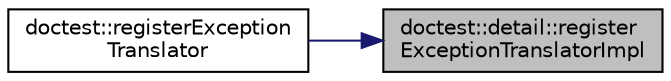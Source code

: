 digraph "doctest::detail::registerExceptionTranslatorImpl"
{
 // LATEX_PDF_SIZE
  edge [fontname="Helvetica",fontsize="10",labelfontname="Helvetica",labelfontsize="10"];
  node [fontname="Helvetica",fontsize="10",shape=record];
  rankdir="RL";
  Node1 [label="doctest::detail::register\lExceptionTranslatorImpl",height=0.2,width=0.4,color="black", fillcolor="grey75", style="filled", fontcolor="black",tooltip=" "];
  Node1 -> Node2 [dir="back",color="midnightblue",fontsize="10",style="solid"];
  Node2 [label="doctest::registerException\lTranslator",height=0.2,width=0.4,color="black", fillcolor="white", style="filled",URL="$namespacedoctest.html#a8e23e6bb4c6982688652060dbe41385d",tooltip=" "];
}
